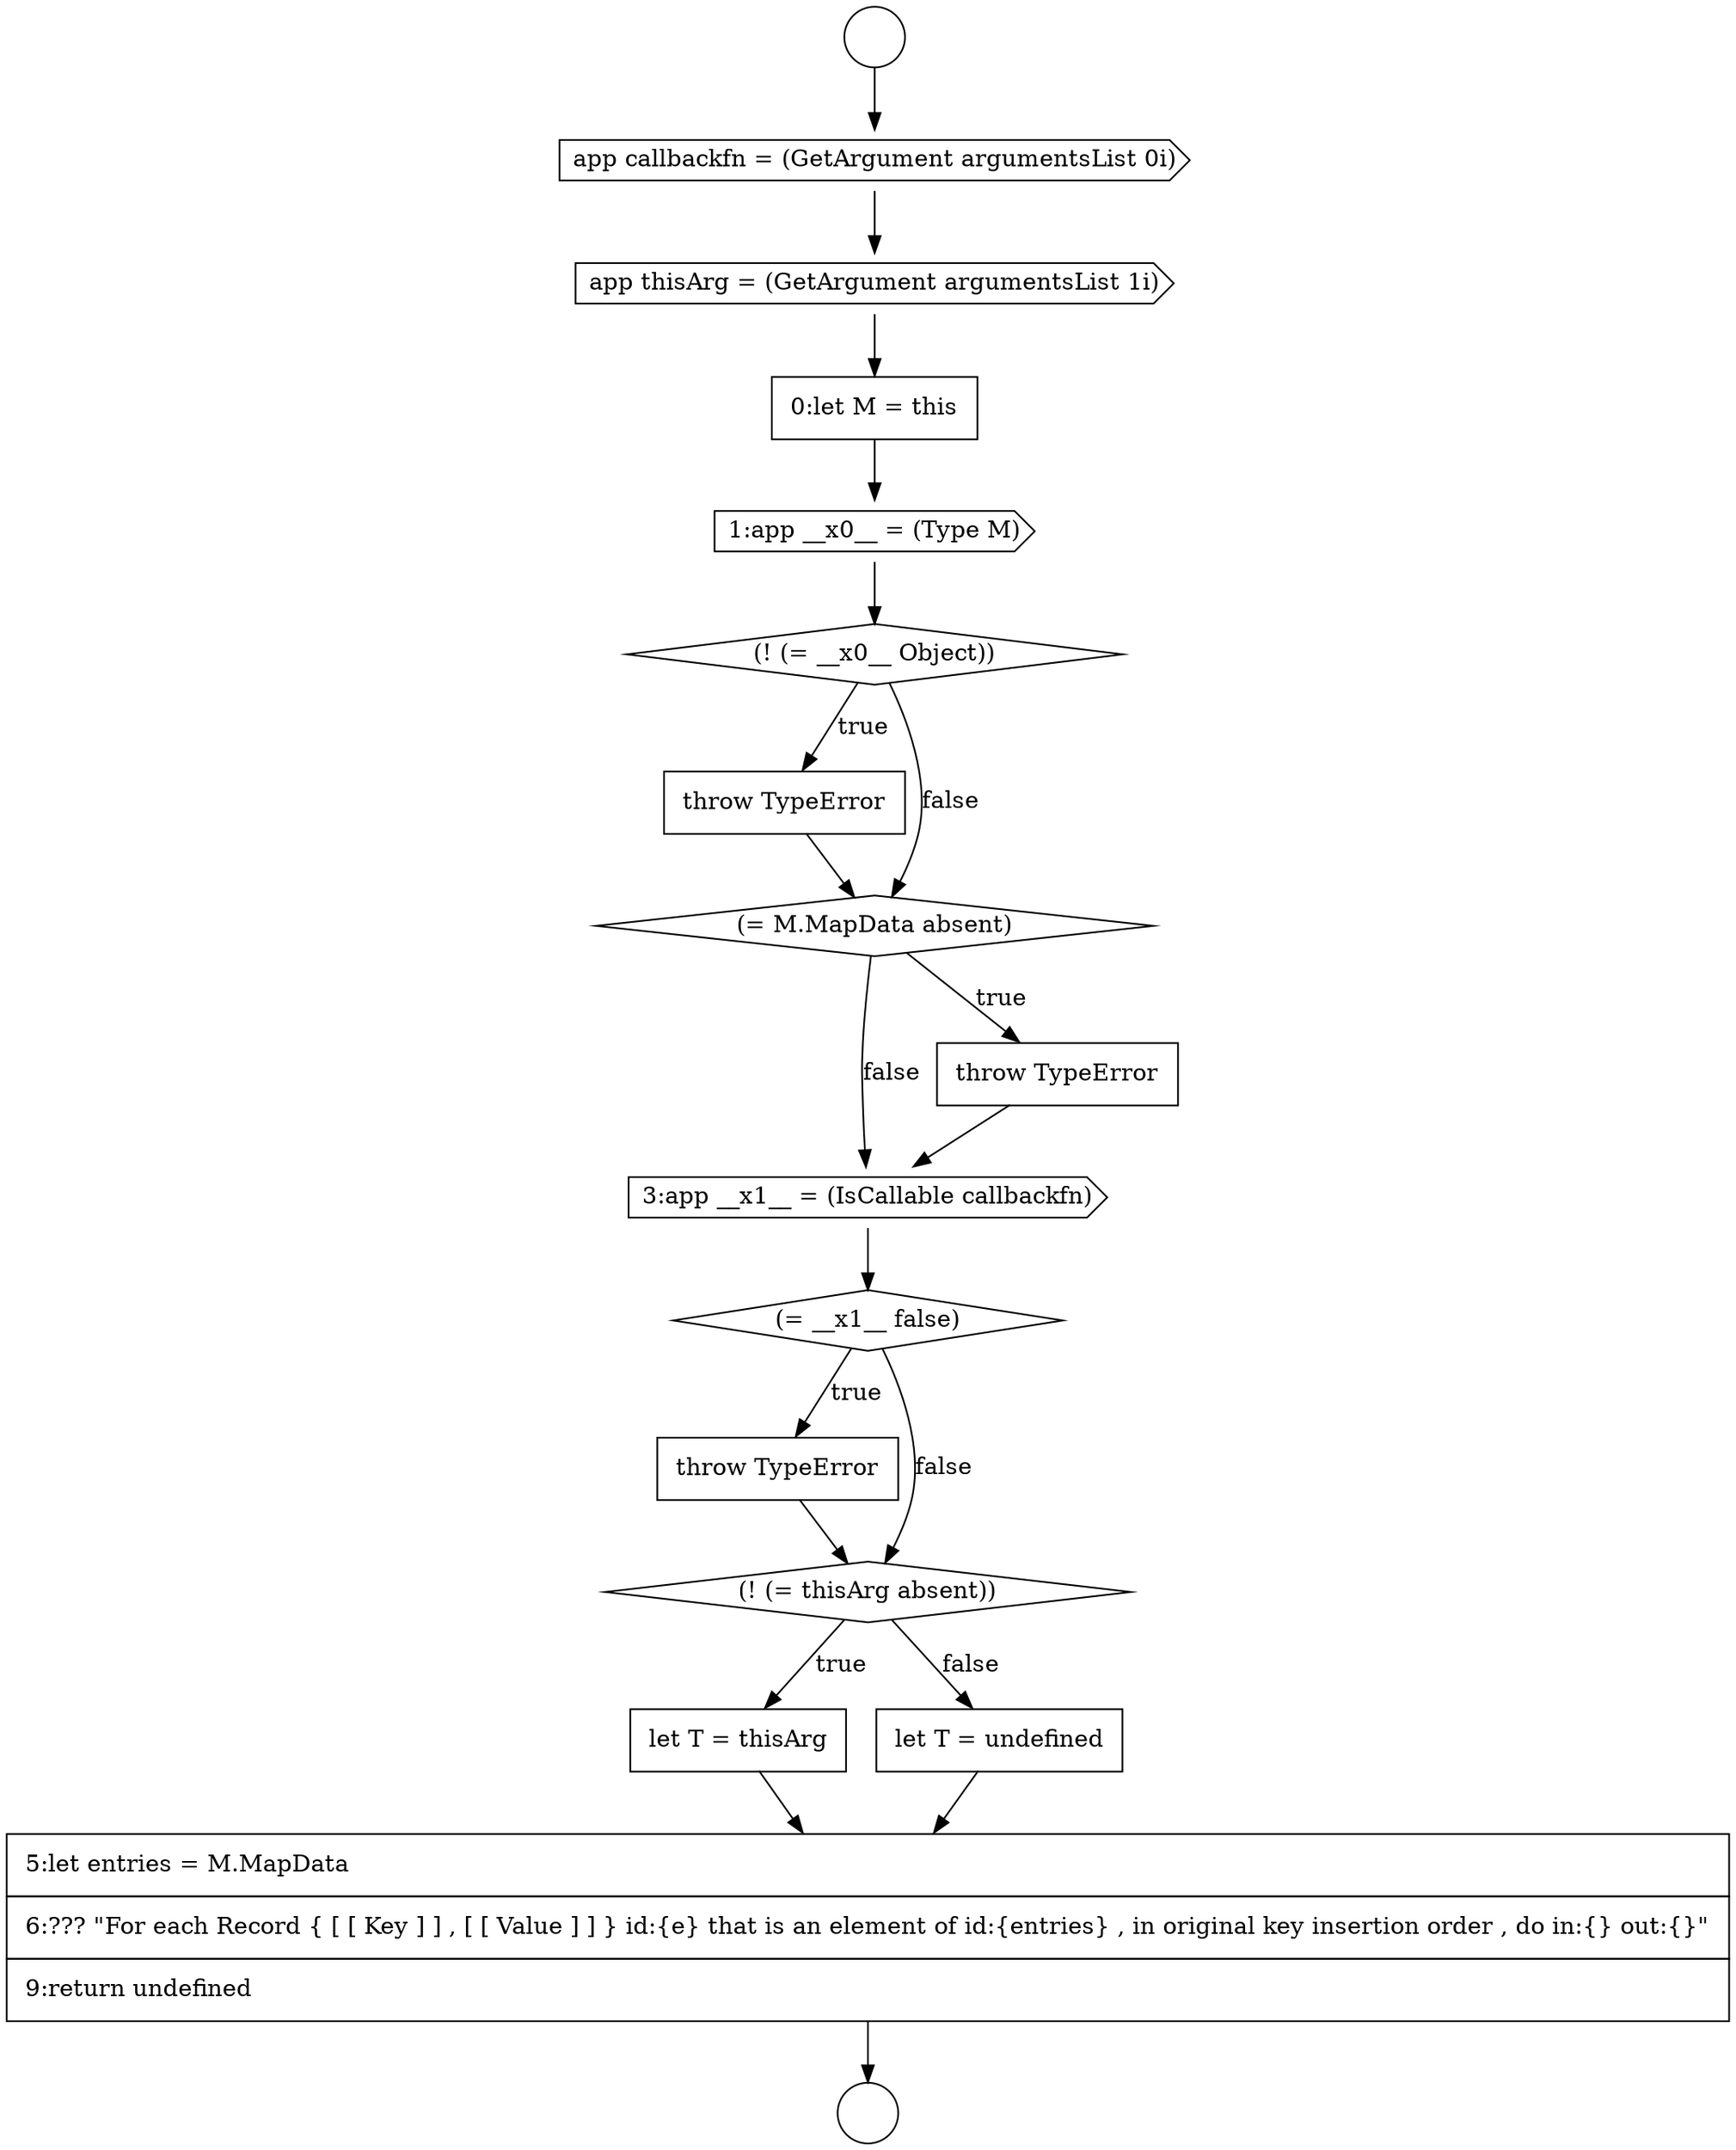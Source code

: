digraph {
  node16124 [shape=none, margin=0, label=<<font color="black">
    <table border="0" cellborder="1" cellspacing="0" cellpadding="10">
      <tr><td align="left">throw TypeError</td></tr>
    </table>
  </font>> color="black" fillcolor="white" style=filled]
  node16118 [shape=circle label=" " color="black" fillcolor="white" style=filled]
  node16131 [shape=none, margin=0, label=<<font color="black">
    <table border="0" cellborder="1" cellspacing="0" cellpadding="10">
      <tr><td align="left">let T = thisArg</td></tr>
    </table>
  </font>> color="black" fillcolor="white" style=filled]
  node16119 [shape=cds, label=<<font color="black">app callbackfn = (GetArgument argumentsList 0i)</font>> color="black" fillcolor="white" style=filled]
  node16123 [shape=diamond, label=<<font color="black">(! (= __x0__ Object))</font>> color="black" fillcolor="white" style=filled]
  node16127 [shape=cds, label=<<font color="black">3:app __x1__ = (IsCallable callbackfn)</font>> color="black" fillcolor="white" style=filled]
  node16132 [shape=none, margin=0, label=<<font color="black">
    <table border="0" cellborder="1" cellspacing="0" cellpadding="10">
      <tr><td align="left">let T = undefined</td></tr>
    </table>
  </font>> color="black" fillcolor="white" style=filled]
  node16120 [shape=cds, label=<<font color="black">app thisArg = (GetArgument argumentsList 1i)</font>> color="black" fillcolor="white" style=filled]
  node16122 [shape=cds, label=<<font color="black">1:app __x0__ = (Type M)</font>> color="black" fillcolor="white" style=filled]
  node16133 [shape=none, margin=0, label=<<font color="black">
    <table border="0" cellborder="1" cellspacing="0" cellpadding="10">
      <tr><td align="left">5:let entries = M.MapData</td></tr>
      <tr><td align="left">6:??? &quot;For each Record { [ [ Key ] ] , [ [ Value ] ] } id:{e} that is an element of id:{entries} , in original key insertion order , do in:{} out:{}&quot;</td></tr>
      <tr><td align="left">9:return undefined</td></tr>
    </table>
  </font>> color="black" fillcolor="white" style=filled]
  node16128 [shape=diamond, label=<<font color="black">(= __x1__ false)</font>> color="black" fillcolor="white" style=filled]
  node16129 [shape=none, margin=0, label=<<font color="black">
    <table border="0" cellborder="1" cellspacing="0" cellpadding="10">
      <tr><td align="left">throw TypeError</td></tr>
    </table>
  </font>> color="black" fillcolor="white" style=filled]
  node16126 [shape=none, margin=0, label=<<font color="black">
    <table border="0" cellborder="1" cellspacing="0" cellpadding="10">
      <tr><td align="left">throw TypeError</td></tr>
    </table>
  </font>> color="black" fillcolor="white" style=filled]
  node16121 [shape=none, margin=0, label=<<font color="black">
    <table border="0" cellborder="1" cellspacing="0" cellpadding="10">
      <tr><td align="left">0:let M = this</td></tr>
    </table>
  </font>> color="black" fillcolor="white" style=filled]
  node16117 [shape=circle label=" " color="black" fillcolor="white" style=filled]
  node16130 [shape=diamond, label=<<font color="black">(! (= thisArg absent))</font>> color="black" fillcolor="white" style=filled]
  node16125 [shape=diamond, label=<<font color="black">(= M.MapData absent)</font>> color="black" fillcolor="white" style=filled]
  node16133 -> node16118 [ color="black"]
  node16120 -> node16121 [ color="black"]
  node16125 -> node16126 [label=<<font color="black">true</font>> color="black"]
  node16125 -> node16127 [label=<<font color="black">false</font>> color="black"]
  node16123 -> node16124 [label=<<font color="black">true</font>> color="black"]
  node16123 -> node16125 [label=<<font color="black">false</font>> color="black"]
  node16121 -> node16122 [ color="black"]
  node16126 -> node16127 [ color="black"]
  node16117 -> node16119 [ color="black"]
  node16132 -> node16133 [ color="black"]
  node16128 -> node16129 [label=<<font color="black">true</font>> color="black"]
  node16128 -> node16130 [label=<<font color="black">false</font>> color="black"]
  node16119 -> node16120 [ color="black"]
  node16130 -> node16131 [label=<<font color="black">true</font>> color="black"]
  node16130 -> node16132 [label=<<font color="black">false</font>> color="black"]
  node16129 -> node16130 [ color="black"]
  node16131 -> node16133 [ color="black"]
  node16127 -> node16128 [ color="black"]
  node16122 -> node16123 [ color="black"]
  node16124 -> node16125 [ color="black"]
}
